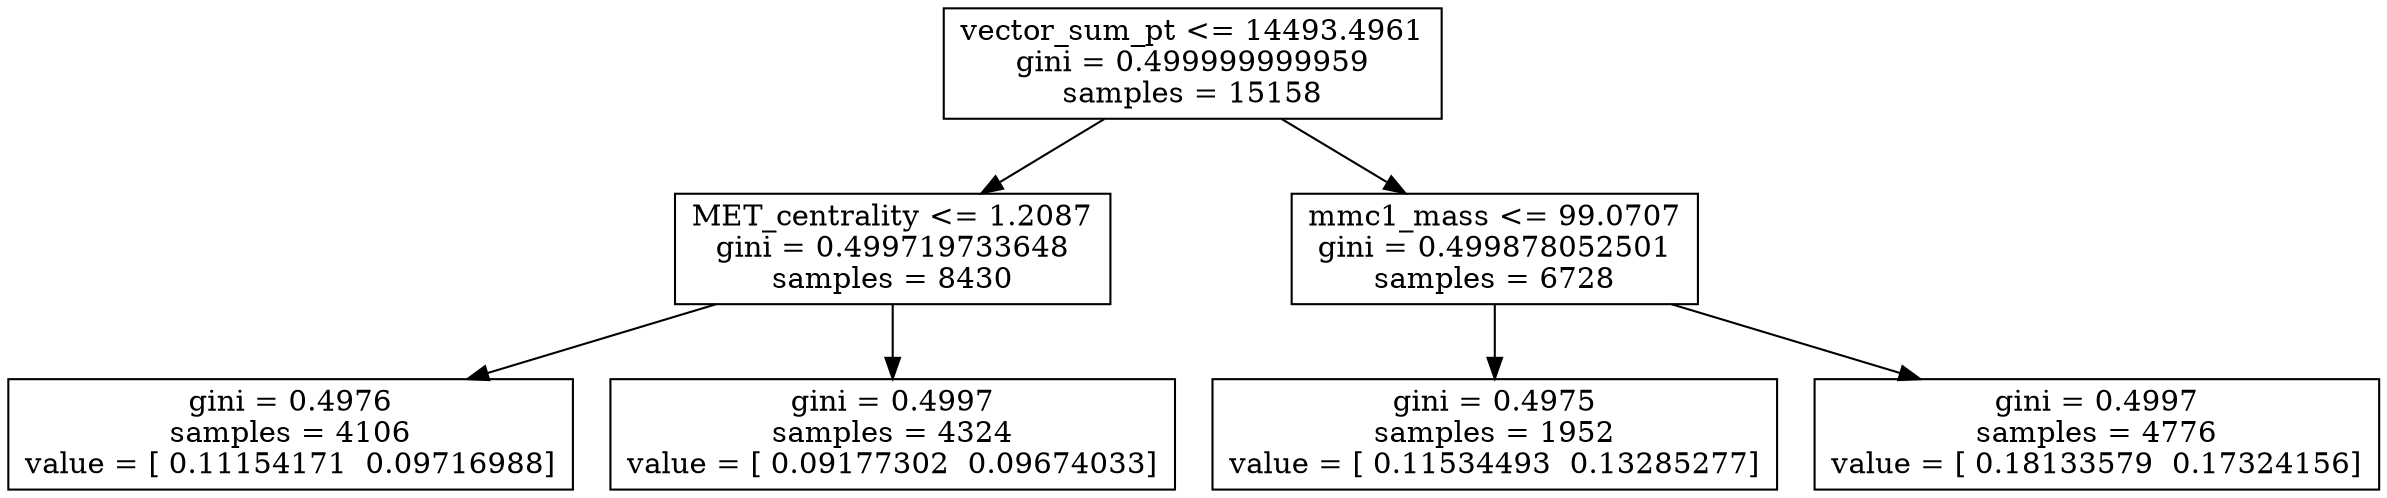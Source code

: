 digraph Tree {
0 [label="vector_sum_pt <= 14493.4961\ngini = 0.499999999959\nsamples = 15158", shape="box"] ;
1 [label="MET_centrality <= 1.2087\ngini = 0.499719733648\nsamples = 8430", shape="box"] ;
0 -> 1 ;
2 [label="gini = 0.4976\nsamples = 4106\nvalue = [ 0.11154171  0.09716988]", shape="box"] ;
1 -> 2 ;
3 [label="gini = 0.4997\nsamples = 4324\nvalue = [ 0.09177302  0.09674033]", shape="box"] ;
1 -> 3 ;
4 [label="mmc1_mass <= 99.0707\ngini = 0.499878052501\nsamples = 6728", shape="box"] ;
0 -> 4 ;
5 [label="gini = 0.4975\nsamples = 1952\nvalue = [ 0.11534493  0.13285277]", shape="box"] ;
4 -> 5 ;
6 [label="gini = 0.4997\nsamples = 4776\nvalue = [ 0.18133579  0.17324156]", shape="box"] ;
4 -> 6 ;
}